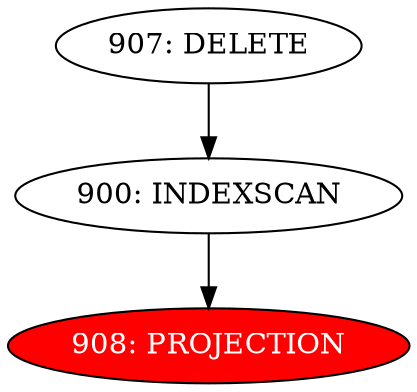 digraph name {
900 [label="900: INDEXSCAN" ];
900 -> 908;
908 [label="908: PROJECTION" fontcolor="white" style="filled" fillcolor="red"];
907 [label="907: DELETE" ];
907 -> 900;

}

